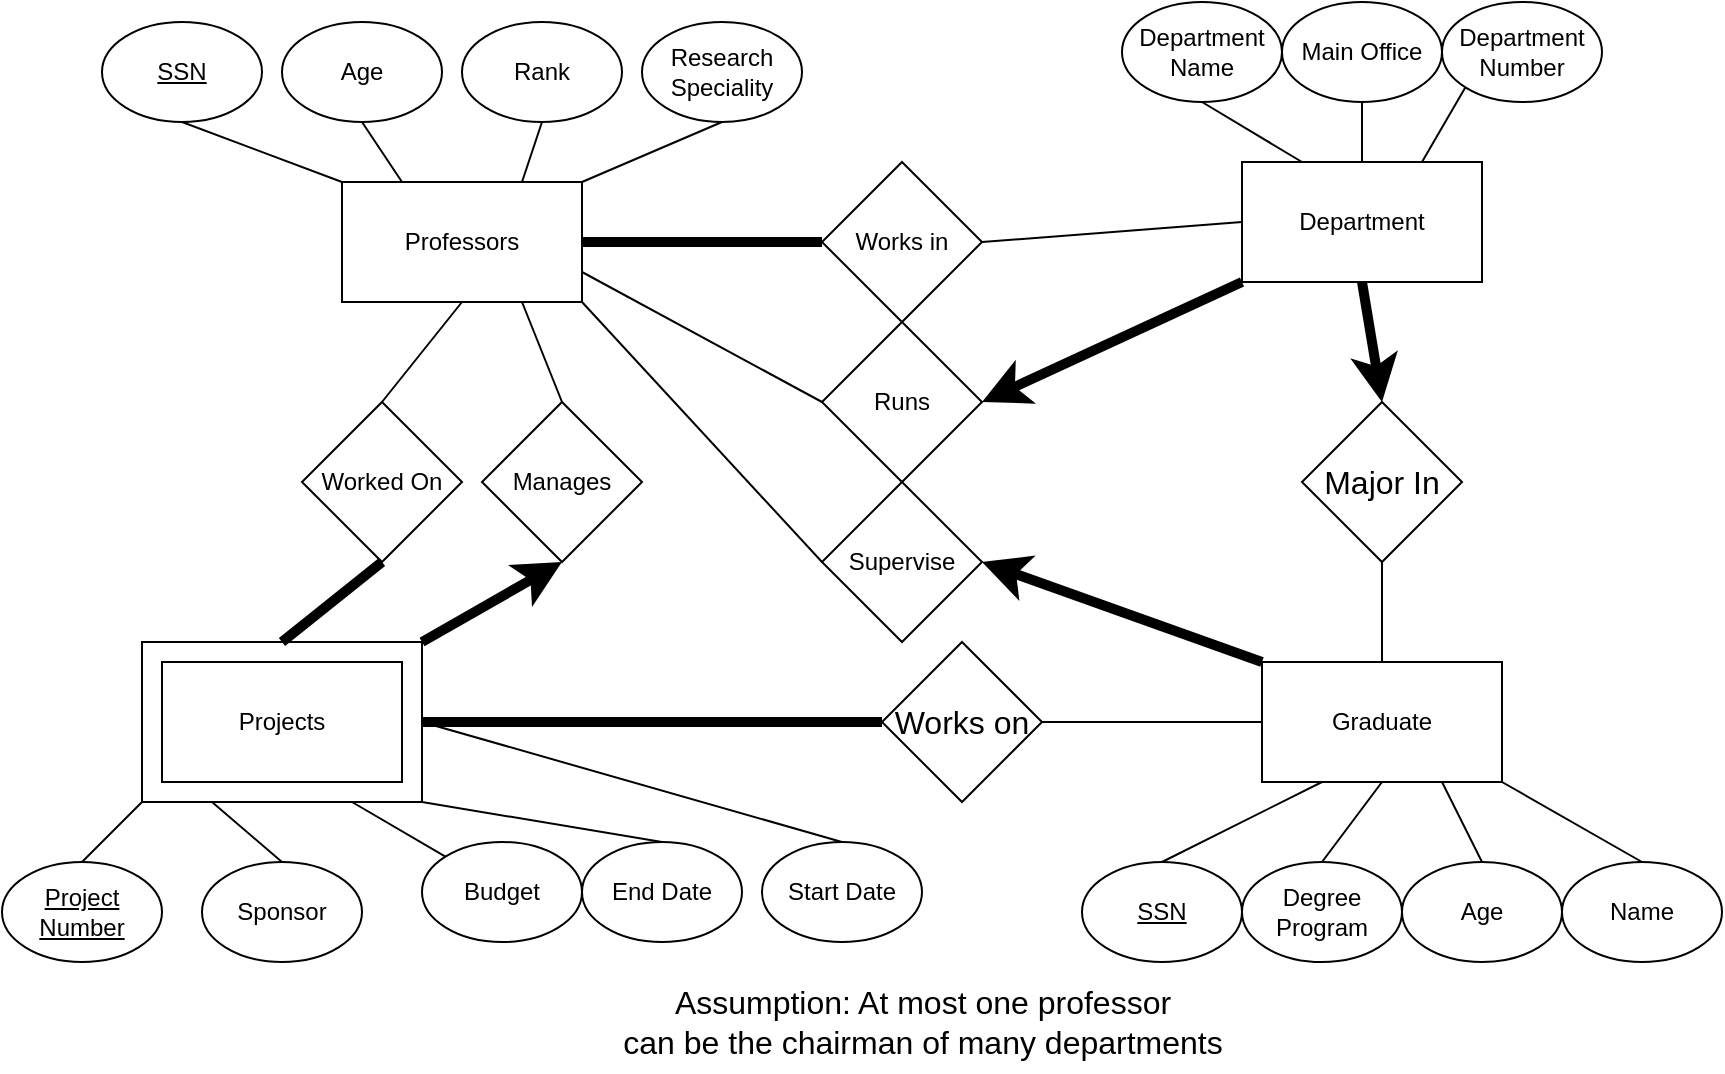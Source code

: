 <mxfile version="23.1.1" type="github">
  <diagram name="Page-1" id="HMGHrsQWz5TynOLCG9uY">
    <mxGraphModel dx="913" dy="925" grid="1" gridSize="10" guides="1" tooltips="1" connect="1" arrows="1" fold="1" page="1" pageScale="1" pageWidth="850" pageHeight="1100" math="0" shadow="0">
      <root>
        <mxCell id="0" />
        <mxCell id="1" parent="0" />
        <mxCell id="LziWdQEWnYDjEhwxR9q2-1" value="Professors" style="rounded=0;whiteSpace=wrap;html=1;" parent="1" vertex="1">
          <mxGeometry x="170" y="130" width="120" height="60" as="geometry" />
        </mxCell>
        <mxCell id="LziWdQEWnYDjEhwxR9q2-2" value="Projects" style="rounded=0;whiteSpace=wrap;html=1;" parent="1" vertex="1">
          <mxGeometry x="80" y="370" width="120" height="60" as="geometry" />
        </mxCell>
        <mxCell id="LziWdQEWnYDjEhwxR9q2-5" value="&lt;u&gt;SSN&lt;/u&gt;" style="ellipse;whiteSpace=wrap;html=1;" parent="1" vertex="1">
          <mxGeometry x="50" y="50" width="80" height="50" as="geometry" />
        </mxCell>
        <mxCell id="LziWdQEWnYDjEhwxR9q2-6" value="Age" style="ellipse;whiteSpace=wrap;html=1;" parent="1" vertex="1">
          <mxGeometry x="140" y="50" width="80" height="50" as="geometry" />
        </mxCell>
        <mxCell id="LziWdQEWnYDjEhwxR9q2-7" value="Rank" style="ellipse;whiteSpace=wrap;html=1;" parent="1" vertex="1">
          <mxGeometry x="230" y="50" width="80" height="50" as="geometry" />
        </mxCell>
        <mxCell id="LziWdQEWnYDjEhwxR9q2-8" value="Research Speciality" style="ellipse;whiteSpace=wrap;html=1;" parent="1" vertex="1">
          <mxGeometry x="320" y="50" width="80" height="50" as="geometry" />
        </mxCell>
        <mxCell id="LziWdQEWnYDjEhwxR9q2-9" value="" style="endArrow=none;html=1;rounded=0;entryX=0;entryY=0;entryDx=0;entryDy=0;exitX=0.5;exitY=1;exitDx=0;exitDy=0;" parent="1" source="LziWdQEWnYDjEhwxR9q2-5" target="LziWdQEWnYDjEhwxR9q2-1" edge="1">
          <mxGeometry width="50" height="50" relative="1" as="geometry">
            <mxPoint x="100" y="170" as="sourcePoint" />
            <mxPoint x="150" y="120" as="targetPoint" />
          </mxGeometry>
        </mxCell>
        <mxCell id="LziWdQEWnYDjEhwxR9q2-10" value="" style="endArrow=none;html=1;rounded=0;entryX=0.25;entryY=0;entryDx=0;entryDy=0;exitX=0.5;exitY=1;exitDx=0;exitDy=0;" parent="1" source="LziWdQEWnYDjEhwxR9q2-6" target="LziWdQEWnYDjEhwxR9q2-1" edge="1">
          <mxGeometry width="50" height="50" relative="1" as="geometry">
            <mxPoint x="100" y="110" as="sourcePoint" />
            <mxPoint x="180" y="140" as="targetPoint" />
          </mxGeometry>
        </mxCell>
        <mxCell id="LziWdQEWnYDjEhwxR9q2-11" value="" style="endArrow=none;html=1;rounded=0;entryX=0.75;entryY=0;entryDx=0;entryDy=0;exitX=0.5;exitY=1;exitDx=0;exitDy=0;" parent="1" source="LziWdQEWnYDjEhwxR9q2-7" target="LziWdQEWnYDjEhwxR9q2-1" edge="1">
          <mxGeometry width="50" height="50" relative="1" as="geometry">
            <mxPoint x="190" y="110" as="sourcePoint" />
            <mxPoint x="210" y="140" as="targetPoint" />
          </mxGeometry>
        </mxCell>
        <mxCell id="LziWdQEWnYDjEhwxR9q2-12" value="" style="endArrow=none;html=1;rounded=0;entryX=1;entryY=0;entryDx=0;entryDy=0;exitX=0.5;exitY=1;exitDx=0;exitDy=0;" parent="1" source="LziWdQEWnYDjEhwxR9q2-8" target="LziWdQEWnYDjEhwxR9q2-1" edge="1">
          <mxGeometry width="50" height="50" relative="1" as="geometry">
            <mxPoint x="280" y="110" as="sourcePoint" />
            <mxPoint x="270" y="140" as="targetPoint" />
          </mxGeometry>
        </mxCell>
        <mxCell id="LziWdQEWnYDjEhwxR9q2-13" value="&lt;u&gt;Project Number&lt;/u&gt;" style="ellipse;whiteSpace=wrap;html=1;" parent="1" vertex="1">
          <mxGeometry y="470" width="80" height="50" as="geometry" />
        </mxCell>
        <mxCell id="LziWdQEWnYDjEhwxR9q2-14" value="&lt;u&gt;SSN&lt;/u&gt;" style="ellipse;whiteSpace=wrap;html=1;" parent="1" vertex="1">
          <mxGeometry x="540" y="470" width="80" height="50" as="geometry" />
        </mxCell>
        <mxCell id="LziWdQEWnYDjEhwxR9q2-19" value="Sponsor" style="ellipse;whiteSpace=wrap;html=1;" parent="1" vertex="1">
          <mxGeometry x="100" y="470" width="80" height="50" as="geometry" />
        </mxCell>
        <mxCell id="LziWdQEWnYDjEhwxR9q2-21" value="End&amp;nbsp;Date" style="ellipse;whiteSpace=wrap;html=1;" parent="1" vertex="1">
          <mxGeometry x="290" y="460" width="80" height="50" as="geometry" />
        </mxCell>
        <mxCell id="LziWdQEWnYDjEhwxR9q2-23" value="Budget" style="ellipse;whiteSpace=wrap;html=1;" parent="1" vertex="1">
          <mxGeometry x="210" y="460" width="80" height="50" as="geometry" />
        </mxCell>
        <mxCell id="LziWdQEWnYDjEhwxR9q2-24" value="Start&amp;nbsp;Date" style="ellipse;whiteSpace=wrap;html=1;" parent="1" vertex="1">
          <mxGeometry x="380" y="460" width="80" height="50" as="geometry" />
        </mxCell>
        <mxCell id="LziWdQEWnYDjEhwxR9q2-25" value="Department Number" style="ellipse;whiteSpace=wrap;html=1;" parent="1" vertex="1">
          <mxGeometry x="720" y="40" width="80" height="50" as="geometry" />
        </mxCell>
        <mxCell id="LziWdQEWnYDjEhwxR9q2-26" value="Department Name" style="ellipse;whiteSpace=wrap;html=1;" parent="1" vertex="1">
          <mxGeometry x="560" y="40" width="80" height="50" as="geometry" />
        </mxCell>
        <mxCell id="LziWdQEWnYDjEhwxR9q2-27" value="Main Office" style="ellipse;whiteSpace=wrap;html=1;" parent="1" vertex="1">
          <mxGeometry x="640" y="40" width="80" height="50" as="geometry" />
        </mxCell>
        <mxCell id="LziWdQEWnYDjEhwxR9q2-28" value="" style="endArrow=none;html=1;rounded=0;entryX=0;entryY=1;entryDx=0;entryDy=0;exitX=0.5;exitY=0;exitDx=0;exitDy=0;" parent="1" source="LziWdQEWnYDjEhwxR9q2-13" target="S0NFjWJbHmRmIEwgqeIY-9" edge="1">
          <mxGeometry width="50" height="50" relative="1" as="geometry">
            <mxPoint x="400" y="340" as="sourcePoint" />
            <mxPoint x="450" y="290" as="targetPoint" />
          </mxGeometry>
        </mxCell>
        <mxCell id="LziWdQEWnYDjEhwxR9q2-29" value="" style="endArrow=none;html=1;rounded=0;entryX=0.25;entryY=1;entryDx=0;entryDy=0;exitX=0.5;exitY=0;exitDx=0;exitDy=0;" parent="1" source="LziWdQEWnYDjEhwxR9q2-19" target="S0NFjWJbHmRmIEwgqeIY-9" edge="1">
          <mxGeometry width="50" height="50" relative="1" as="geometry">
            <mxPoint x="70" y="470" as="sourcePoint" />
            <mxPoint x="90" y="440" as="targetPoint" />
          </mxGeometry>
        </mxCell>
        <mxCell id="LziWdQEWnYDjEhwxR9q2-30" value="" style="endArrow=none;html=1;rounded=0;entryX=0.75;entryY=1;entryDx=0;entryDy=0;exitX=0;exitY=0;exitDx=0;exitDy=0;" parent="1" source="LziWdQEWnYDjEhwxR9q2-23" target="S0NFjWJbHmRmIEwgqeIY-9" edge="1">
          <mxGeometry width="50" height="50" relative="1" as="geometry">
            <mxPoint x="160" y="470" as="sourcePoint" />
            <mxPoint x="120" y="440" as="targetPoint" />
          </mxGeometry>
        </mxCell>
        <mxCell id="LziWdQEWnYDjEhwxR9q2-31" value="" style="endArrow=none;html=1;rounded=0;entryX=1;entryY=1;entryDx=0;entryDy=0;exitX=0.5;exitY=0;exitDx=0;exitDy=0;" parent="1" source="LziWdQEWnYDjEhwxR9q2-21" target="S0NFjWJbHmRmIEwgqeIY-9" edge="1">
          <mxGeometry width="50" height="50" relative="1" as="geometry">
            <mxPoint x="232" y="477" as="sourcePoint" />
            <mxPoint x="180" y="440" as="targetPoint" />
          </mxGeometry>
        </mxCell>
        <mxCell id="LziWdQEWnYDjEhwxR9q2-32" value="" style="endArrow=none;html=1;rounded=0;entryX=1;entryY=0.5;entryDx=0;entryDy=0;exitX=0.5;exitY=0;exitDx=0;exitDy=0;" parent="1" source="LziWdQEWnYDjEhwxR9q2-24" target="S0NFjWJbHmRmIEwgqeIY-9" edge="1">
          <mxGeometry width="50" height="50" relative="1" as="geometry">
            <mxPoint x="380" y="485" as="sourcePoint" />
            <mxPoint x="210" y="440" as="targetPoint" />
          </mxGeometry>
        </mxCell>
        <mxCell id="LziWdQEWnYDjEhwxR9q2-36" value="Supervise" style="rhombus;whiteSpace=wrap;html=1;" parent="1" vertex="1">
          <mxGeometry x="410" y="280" width="80" height="80" as="geometry" />
        </mxCell>
        <mxCell id="fAdXwH3EeLT33gbcHykq-1" value="Worked On" style="rhombus;whiteSpace=wrap;html=1;" parent="1" vertex="1">
          <mxGeometry x="150" y="240" width="80" height="80" as="geometry" />
        </mxCell>
        <mxCell id="fAdXwH3EeLT33gbcHykq-2" value="" style="endArrow=none;html=1;rounded=0;entryX=0.5;entryY=1;entryDx=0;entryDy=0;exitX=0.5;exitY=0;exitDx=0;exitDy=0;" parent="1" source="fAdXwH3EeLT33gbcHykq-1" target="LziWdQEWnYDjEhwxR9q2-1" edge="1">
          <mxGeometry width="50" height="50" relative="1" as="geometry">
            <mxPoint x="220" y="250" as="sourcePoint" />
            <mxPoint x="270" y="200" as="targetPoint" />
          </mxGeometry>
        </mxCell>
        <mxCell id="fAdXwH3EeLT33gbcHykq-3" value="" style="endArrow=none;html=1;rounded=0;entryX=0.5;entryY=1;entryDx=0;entryDy=0;exitX=0.5;exitY=0;exitDx=0;exitDy=0;strokeWidth=5;" parent="1" target="fAdXwH3EeLT33gbcHykq-1" edge="1" source="S0NFjWJbHmRmIEwgqeIY-9">
          <mxGeometry width="50" height="50" relative="1" as="geometry">
            <mxPoint x="200" y="370" as="sourcePoint" />
            <mxPoint x="250" y="320" as="targetPoint" />
          </mxGeometry>
        </mxCell>
        <mxCell id="fAdXwH3EeLT33gbcHykq-9" value="Runs" style="rhombus;whiteSpace=wrap;html=1;" parent="1" vertex="1">
          <mxGeometry x="410" y="200" width="80" height="80" as="geometry" />
        </mxCell>
        <mxCell id="fAdXwH3EeLT33gbcHykq-12" value="Manages" style="rhombus;whiteSpace=wrap;html=1;" parent="1" vertex="1">
          <mxGeometry x="240" y="240" width="80" height="80" as="geometry" />
        </mxCell>
        <mxCell id="groxEeznaFvprwLEVrUi-2" value="Works in" style="rhombus;whiteSpace=wrap;html=1;" parent="1" vertex="1">
          <mxGeometry x="410" y="120" width="80" height="80" as="geometry" />
        </mxCell>
        <mxCell id="groxEeznaFvprwLEVrUi-4" value="" style="endArrow=none;html=1;rounded=0;entryX=0;entryY=0.5;entryDx=0;entryDy=0;exitX=1;exitY=0.5;exitDx=0;exitDy=0;strokeWidth=5;" parent="1" source="LziWdQEWnYDjEhwxR9q2-1" target="groxEeznaFvprwLEVrUi-2" edge="1">
          <mxGeometry width="50" height="50" relative="1" as="geometry">
            <mxPoint x="680" y="380" as="sourcePoint" />
            <mxPoint x="440" y="250" as="targetPoint" />
          </mxGeometry>
        </mxCell>
        <mxCell id="S0NFjWJbHmRmIEwgqeIY-1" value="Department" style="rounded=0;whiteSpace=wrap;html=1;" vertex="1" parent="1">
          <mxGeometry x="620" y="120" width="120" height="60" as="geometry" />
        </mxCell>
        <mxCell id="S0NFjWJbHmRmIEwgqeIY-4" value="" style="endArrow=none;html=1;rounded=0;exitX=1;exitY=0.5;exitDx=0;exitDy=0;entryX=0;entryY=0.5;entryDx=0;entryDy=0;" edge="1" parent="1" source="groxEeznaFvprwLEVrUi-2" target="S0NFjWJbHmRmIEwgqeIY-1">
          <mxGeometry width="50" height="50" relative="1" as="geometry">
            <mxPoint x="500" y="250" as="sourcePoint" />
            <mxPoint x="630" y="175" as="targetPoint" />
          </mxGeometry>
        </mxCell>
        <mxCell id="S0NFjWJbHmRmIEwgqeIY-7" value="" style="endArrow=none;html=1;rounded=0;fontSize=12;startSize=8;endSize=8;curved=1;entryX=1;entryY=1;entryDx=0;entryDy=0;exitX=0;exitY=0.5;exitDx=0;exitDy=0;" edge="1" parent="1" source="LziWdQEWnYDjEhwxR9q2-36" target="LziWdQEWnYDjEhwxR9q2-1">
          <mxGeometry width="50" height="50" relative="1" as="geometry">
            <mxPoint x="30" y="380" as="sourcePoint" />
            <mxPoint x="80" y="330" as="targetPoint" />
          </mxGeometry>
        </mxCell>
        <mxCell id="S0NFjWJbHmRmIEwgqeIY-9" value="&lt;br&gt;" style="rounded=0;whiteSpace=wrap;html=1;fillColor=none;" vertex="1" parent="1">
          <mxGeometry x="70" y="360" width="140" height="80" as="geometry" />
        </mxCell>
        <mxCell id="S0NFjWJbHmRmIEwgqeIY-10" value="" style="endArrow=classic;html=1;rounded=0;fontSize=12;startSize=8;endSize=8;curved=1;exitX=1;exitY=0;exitDx=0;exitDy=0;entryX=0.5;entryY=1;entryDx=0;entryDy=0;strokeWidth=5;" edge="1" parent="1" source="S0NFjWJbHmRmIEwgqeIY-9" target="fAdXwH3EeLT33gbcHykq-12">
          <mxGeometry width="50" height="50" relative="1" as="geometry">
            <mxPoint x="300" y="200" as="sourcePoint" />
            <mxPoint x="420" y="250" as="targetPoint" />
          </mxGeometry>
        </mxCell>
        <mxCell id="S0NFjWJbHmRmIEwgqeIY-12" value="" style="endArrow=none;html=1;rounded=0;entryX=1;entryY=0.5;entryDx=0;entryDy=0;strokeWidth=5;" edge="1" parent="1" target="S0NFjWJbHmRmIEwgqeIY-9">
          <mxGeometry width="50" height="50" relative="1" as="geometry">
            <mxPoint x="440" y="400" as="sourcePoint" />
            <mxPoint x="220" y="410" as="targetPoint" />
          </mxGeometry>
        </mxCell>
        <mxCell id="S0NFjWJbHmRmIEwgqeIY-13" value="Works on" style="rhombus;whiteSpace=wrap;html=1;fontSize=16;" vertex="1" parent="1">
          <mxGeometry x="440" y="360" width="80" height="80" as="geometry" />
        </mxCell>
        <mxCell id="S0NFjWJbHmRmIEwgqeIY-14" value="" style="endArrow=none;html=1;rounded=0;fontSize=12;startSize=8;endSize=8;curved=1;exitX=1;exitY=0.5;exitDx=0;exitDy=0;" edge="1" parent="1" source="S0NFjWJbHmRmIEwgqeIY-13">
          <mxGeometry width="50" height="50" relative="1" as="geometry">
            <mxPoint x="620" y="420" as="sourcePoint" />
            <mxPoint x="630" y="400" as="targetPoint" />
          </mxGeometry>
        </mxCell>
        <mxCell id="S0NFjWJbHmRmIEwgqeIY-15" value="Graduate" style="rounded=0;whiteSpace=wrap;html=1;" vertex="1" parent="1">
          <mxGeometry x="630" y="370" width="120" height="60" as="geometry" />
        </mxCell>
        <mxCell id="S0NFjWJbHmRmIEwgqeIY-16" value="Major In" style="rhombus;whiteSpace=wrap;html=1;fontSize=16;" vertex="1" parent="1">
          <mxGeometry x="650" y="240" width="80" height="80" as="geometry" />
        </mxCell>
        <mxCell id="S0NFjWJbHmRmIEwgqeIY-17" value="" style="endArrow=classic;html=1;rounded=0;fontSize=12;startSize=8;endSize=8;curved=1;exitX=0.5;exitY=1;exitDx=0;exitDy=0;entryX=0.5;entryY=0;entryDx=0;entryDy=0;strokeWidth=5;" edge="1" parent="1" source="S0NFjWJbHmRmIEwgqeIY-1" target="S0NFjWJbHmRmIEwgqeIY-16">
          <mxGeometry width="50" height="50" relative="1" as="geometry">
            <mxPoint x="620" y="260" as="sourcePoint" />
            <mxPoint x="670" y="210" as="targetPoint" />
          </mxGeometry>
        </mxCell>
        <mxCell id="S0NFjWJbHmRmIEwgqeIY-18" value="" style="endArrow=none;html=1;rounded=0;fontSize=12;startSize=8;endSize=8;curved=1;exitX=0.5;exitY=0;exitDx=0;exitDy=0;entryX=0.5;entryY=1;entryDx=0;entryDy=0;" edge="1" parent="1" source="S0NFjWJbHmRmIEwgqeIY-15" target="S0NFjWJbHmRmIEwgqeIY-16">
          <mxGeometry width="50" height="50" relative="1" as="geometry">
            <mxPoint x="630" y="370" as="sourcePoint" />
            <mxPoint x="680" y="320" as="targetPoint" />
          </mxGeometry>
        </mxCell>
        <mxCell id="S0NFjWJbHmRmIEwgqeIY-19" value="Degree Program" style="ellipse;whiteSpace=wrap;html=1;" vertex="1" parent="1">
          <mxGeometry x="620" y="470" width="80" height="50" as="geometry" />
        </mxCell>
        <mxCell id="S0NFjWJbHmRmIEwgqeIY-20" value="Age" style="ellipse;whiteSpace=wrap;html=1;" vertex="1" parent="1">
          <mxGeometry x="700" y="470" width="80" height="50" as="geometry" />
        </mxCell>
        <mxCell id="S0NFjWJbHmRmIEwgqeIY-21" value="Name" style="ellipse;whiteSpace=wrap;html=1;" vertex="1" parent="1">
          <mxGeometry x="780" y="470" width="80" height="50" as="geometry" />
        </mxCell>
        <mxCell id="S0NFjWJbHmRmIEwgqeIY-22" value="" style="endArrow=none;html=1;rounded=0;fontSize=12;startSize=8;endSize=8;curved=1;entryX=0.25;entryY=1;entryDx=0;entryDy=0;exitX=0.5;exitY=0;exitDx=0;exitDy=0;" edge="1" parent="1" source="LziWdQEWnYDjEhwxR9q2-14" target="S0NFjWJbHmRmIEwgqeIY-15">
          <mxGeometry width="50" height="50" relative="1" as="geometry">
            <mxPoint x="590" y="470" as="sourcePoint" />
            <mxPoint x="640" y="420" as="targetPoint" />
          </mxGeometry>
        </mxCell>
        <mxCell id="S0NFjWJbHmRmIEwgqeIY-23" value="" style="endArrow=none;html=1;rounded=0;fontSize=12;startSize=8;endSize=8;curved=1;entryX=0.5;entryY=1;entryDx=0;entryDy=0;exitX=0.5;exitY=0;exitDx=0;exitDy=0;" edge="1" parent="1" source="S0NFjWJbHmRmIEwgqeIY-19" target="S0NFjWJbHmRmIEwgqeIY-15">
          <mxGeometry width="50" height="50" relative="1" as="geometry">
            <mxPoint x="590" y="480" as="sourcePoint" />
            <mxPoint x="670" y="440" as="targetPoint" />
          </mxGeometry>
        </mxCell>
        <mxCell id="S0NFjWJbHmRmIEwgqeIY-24" value="" style="endArrow=none;html=1;rounded=0;fontSize=12;startSize=8;endSize=8;curved=1;entryX=0.75;entryY=1;entryDx=0;entryDy=0;exitX=0.5;exitY=0;exitDx=0;exitDy=0;" edge="1" parent="1" source="S0NFjWJbHmRmIEwgqeIY-20" target="S0NFjWJbHmRmIEwgqeIY-15">
          <mxGeometry width="50" height="50" relative="1" as="geometry">
            <mxPoint x="670" y="480" as="sourcePoint" />
            <mxPoint x="700" y="440" as="targetPoint" />
          </mxGeometry>
        </mxCell>
        <mxCell id="S0NFjWJbHmRmIEwgqeIY-25" value="" style="endArrow=none;html=1;rounded=0;fontSize=12;startSize=8;endSize=8;curved=1;entryX=1;entryY=1;entryDx=0;entryDy=0;exitX=0.5;exitY=0;exitDx=0;exitDy=0;" edge="1" parent="1" source="S0NFjWJbHmRmIEwgqeIY-21" target="S0NFjWJbHmRmIEwgqeIY-15">
          <mxGeometry width="50" height="50" relative="1" as="geometry">
            <mxPoint x="750" y="480" as="sourcePoint" />
            <mxPoint x="730" y="440" as="targetPoint" />
          </mxGeometry>
        </mxCell>
        <mxCell id="S0NFjWJbHmRmIEwgqeIY-26" value="" style="endArrow=none;html=1;rounded=0;fontSize=12;startSize=8;endSize=8;curved=1;entryX=0.5;entryY=1;entryDx=0;entryDy=0;exitX=0.25;exitY=0;exitDx=0;exitDy=0;" edge="1" parent="1" source="S0NFjWJbHmRmIEwgqeIY-1" target="LziWdQEWnYDjEhwxR9q2-26">
          <mxGeometry width="50" height="50" relative="1" as="geometry">
            <mxPoint x="550" y="160" as="sourcePoint" />
            <mxPoint x="600" y="110" as="targetPoint" />
          </mxGeometry>
        </mxCell>
        <mxCell id="S0NFjWJbHmRmIEwgqeIY-27" value="" style="endArrow=none;html=1;rounded=0;fontSize=12;startSize=8;endSize=8;curved=1;entryX=0.5;entryY=1;entryDx=0;entryDy=0;exitX=0.5;exitY=0;exitDx=0;exitDy=0;" edge="1" parent="1" source="S0NFjWJbHmRmIEwgqeIY-1" target="LziWdQEWnYDjEhwxR9q2-27">
          <mxGeometry width="50" height="50" relative="1" as="geometry">
            <mxPoint x="660" y="130" as="sourcePoint" />
            <mxPoint x="610" y="100" as="targetPoint" />
          </mxGeometry>
        </mxCell>
        <mxCell id="S0NFjWJbHmRmIEwgqeIY-28" value="" style="endArrow=none;html=1;rounded=0;fontSize=12;startSize=8;endSize=8;curved=1;entryX=0;entryY=1;entryDx=0;entryDy=0;exitX=0.75;exitY=0;exitDx=0;exitDy=0;" edge="1" parent="1" source="S0NFjWJbHmRmIEwgqeIY-1" target="LziWdQEWnYDjEhwxR9q2-25">
          <mxGeometry width="50" height="50" relative="1" as="geometry">
            <mxPoint x="690" y="130" as="sourcePoint" />
            <mxPoint x="690" y="100" as="targetPoint" />
          </mxGeometry>
        </mxCell>
        <mxCell id="S0NFjWJbHmRmIEwgqeIY-32" value="Assumption: At most one professor &lt;br&gt;can be the chairman of many departments" style="text;html=1;align=center;verticalAlign=middle;resizable=0;points=[];autosize=1;strokeColor=none;fillColor=none;fontSize=16;" vertex="1" parent="1">
          <mxGeometry x="300" y="525" width="320" height="50" as="geometry" />
        </mxCell>
        <mxCell id="S0NFjWJbHmRmIEwgqeIY-36" value="" style="endArrow=none;html=1;rounded=0;fontSize=12;startSize=8;endSize=8;curved=1;exitX=1;exitY=0.75;exitDx=0;exitDy=0;entryX=0;entryY=0.5;entryDx=0;entryDy=0;" edge="1" parent="1" source="LziWdQEWnYDjEhwxR9q2-1" target="fAdXwH3EeLT33gbcHykq-9">
          <mxGeometry width="50" height="50" relative="1" as="geometry">
            <mxPoint x="360" y="230" as="sourcePoint" />
            <mxPoint x="410" y="180" as="targetPoint" />
          </mxGeometry>
        </mxCell>
        <mxCell id="S0NFjWJbHmRmIEwgqeIY-37" value="" style="endArrow=classic;html=1;rounded=0;fontSize=12;startSize=8;endSize=8;curved=1;entryX=1;entryY=0.5;entryDx=0;entryDy=0;exitX=0;exitY=1;exitDx=0;exitDy=0;strokeWidth=5;" edge="1" parent="1" source="S0NFjWJbHmRmIEwgqeIY-1" target="fAdXwH3EeLT33gbcHykq-9">
          <mxGeometry width="50" height="50" relative="1" as="geometry">
            <mxPoint x="500" y="240" as="sourcePoint" />
            <mxPoint x="550" y="190" as="targetPoint" />
          </mxGeometry>
        </mxCell>
        <mxCell id="S0NFjWJbHmRmIEwgqeIY-38" value="" style="endArrow=classic;html=1;rounded=0;fontSize=12;startSize=8;endSize=8;curved=1;entryX=1;entryY=0.5;entryDx=0;entryDy=0;exitX=0;exitY=0;exitDx=0;exitDy=0;strokeWidth=5;" edge="1" parent="1" source="S0NFjWJbHmRmIEwgqeIY-15" target="LziWdQEWnYDjEhwxR9q2-36">
          <mxGeometry width="50" height="50" relative="1" as="geometry">
            <mxPoint x="20" y="370" as="sourcePoint" />
            <mxPoint x="70" y="320" as="targetPoint" />
          </mxGeometry>
        </mxCell>
        <mxCell id="S0NFjWJbHmRmIEwgqeIY-39" value="" style="endArrow=none;html=1;rounded=0;fontSize=12;startSize=8;endSize=8;curved=1;entryX=0.75;entryY=1;entryDx=0;entryDy=0;exitX=0.5;exitY=0;exitDx=0;exitDy=0;" edge="1" parent="1" source="fAdXwH3EeLT33gbcHykq-12" target="LziWdQEWnYDjEhwxR9q2-1">
          <mxGeometry width="50" height="50" relative="1" as="geometry">
            <mxPoint x="180" y="280" as="sourcePoint" />
            <mxPoint x="230" y="230" as="targetPoint" />
          </mxGeometry>
        </mxCell>
      </root>
    </mxGraphModel>
  </diagram>
</mxfile>
